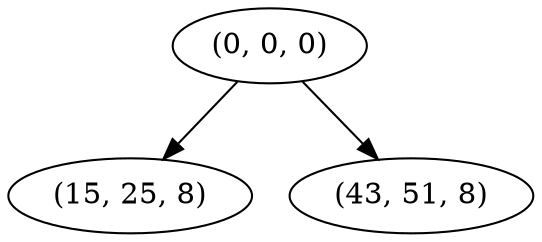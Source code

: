 digraph tree {
    "(0, 0, 0)";
    "(15, 25, 8)";
    "(43, 51, 8)";
    "(0, 0, 0)" -> "(15, 25, 8)";
    "(0, 0, 0)" -> "(43, 51, 8)";
}
